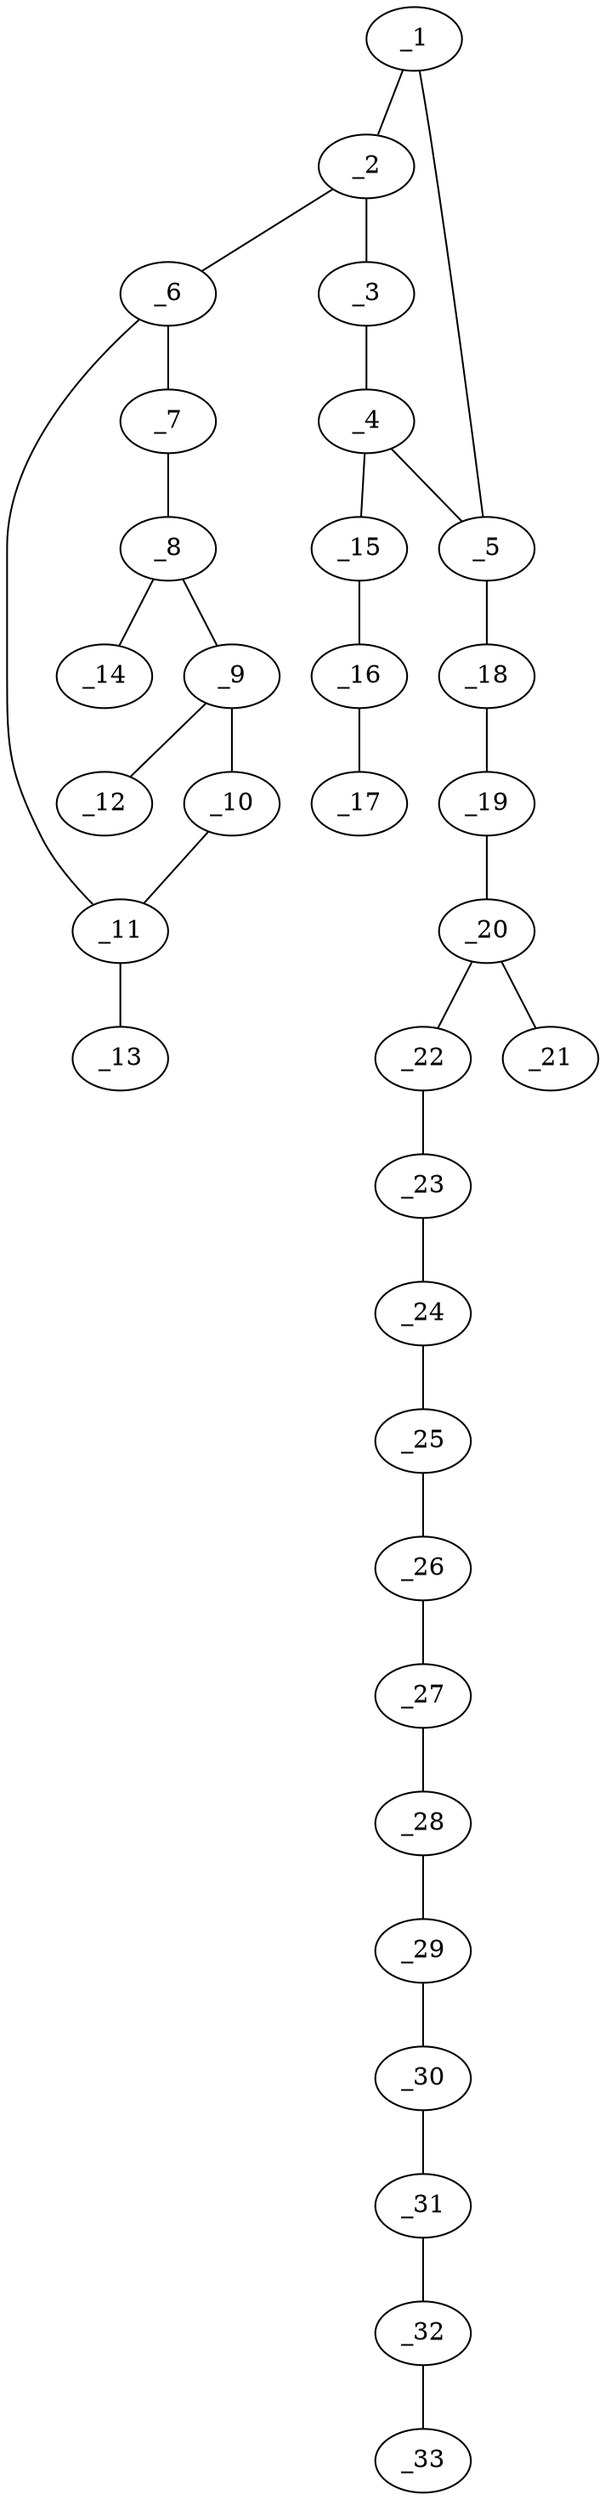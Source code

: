 graph molid665358 {
	_1	 [charge=0,
		chem=2,
		symbol="O  ",
		x="13.3549",
		y="-1.0519"];
	_2	 [charge=0,
		chem=1,
		symbol="C  ",
		x="14.1639",
		y="-1.6397"];
	_1 -- _2	 [valence=1];
	_5	 [charge=0,
		chem=1,
		symbol="C  ",
		x="13.6639",
		y="-0.1008"];
	_1 -- _5	 [valence=1];
	_3	 [charge=0,
		chem=1,
		symbol="C  ",
		x="14.9729",
		y="-1.0519"];
	_2 -- _3	 [valence=1];
	_6	 [charge=0,
		chem=4,
		symbol="N  ",
		x="14.1639",
		y="-2.6397"];
	_2 -- _6	 [valence=1];
	_4	 [charge=0,
		chem=1,
		symbol="C  ",
		x="14.6639",
		y="-0.1008"];
	_3 -- _4	 [valence=1];
	_4 -- _5	 [valence=1];
	_15	 [charge=0,
		chem=4,
		symbol="N  ",
		x="15.2517",
		y="0.7082"];
	_4 -- _15	 [valence=1];
	_18	 [charge=0,
		chem=1,
		symbol="C  ",
		x="13.0761",
		y="0.7082"];
	_5 -- _18	 [valence=1];
	_7	 [charge=0,
		chem=1,
		symbol="C  ",
		x="15.0299",
		y="-3.1397"];
	_6 -- _7	 [valence=1];
	_11	 [charge=0,
		chem=1,
		symbol="C  ",
		x="13.2979",
		y="-3.1397"];
	_6 -- _11	 [valence=1];
	_8	 [charge=0,
		chem=1,
		symbol="C  ",
		x="15.0299",
		y="-4.1397"];
	_7 -- _8	 [valence=2];
	_9	 [charge=0,
		chem=1,
		symbol="C  ",
		x="14.1639",
		y="-4.6397"];
	_8 -- _9	 [valence=1];
	_14	 [charge=0,
		chem=1,
		symbol="C  ",
		x="15.8959",
		y="-4.6397"];
	_8 -- _14	 [valence=1];
	_10	 [charge=0,
		chem=4,
		symbol="N  ",
		x="13.2979",
		y="-4.1397"];
	_9 -- _10	 [valence=1];
	_12	 [charge=0,
		chem=2,
		symbol="O  ",
		x="14.1639",
		y="-5.6397"];
	_9 -- _12	 [valence=2];
	_10 -- _11	 [valence=1];
	_13	 [charge=0,
		chem=2,
		symbol="O  ",
		x="12.4318",
		y="-2.6397"];
	_11 -- _13	 [valence=2];
	_16	 [charge=1,
		chem=4,
		symbol="N  ",
		x="16.2462",
		y="0.6037"];
	_15 -- _16	 [valence=2];
	_17	 [charge="-1",
		chem=4,
		symbol="N  ",
		x="17.2407",
		y="0.4991"];
	_16 -- _17	 [valence=2];
	_19	 [charge=0,
		chem=2,
		symbol="O  ",
		x="12.0816",
		y="0.6037"];
	_18 -- _19	 [valence=1];
	_20	 [charge=0,
		chem=1,
		symbol="C  ",
		x="11.4938",
		y="1.4127"];
	_19 -- _20	 [valence=1];
	_21	 [charge=0,
		chem=2,
		symbol="O  ",
		x="11.9006",
		y="2.3262"];
	_20 -- _21	 [valence=2];
	_22	 [charge=0,
		chem=1,
		symbol="C  ",
		x="10.4993",
		y="1.3082"];
	_20 -- _22	 [valence=1];
	_23	 [charge=0,
		chem=1,
		symbol="C  ",
		x="9.9115",
		y="2.1172"];
	_22 -- _23	 [valence=1];
	_24	 [charge=0,
		chem=1,
		symbol="C  ",
		x="8.917",
		y="2.0127"];
	_23 -- _24	 [valence=1];
	_25	 [charge=0,
		chem=1,
		symbol="C  ",
		x="8.3292",
		y="2.8217"];
	_24 -- _25	 [valence=1];
	_26	 [charge=0,
		chem=1,
		symbol="C  ",
		x="7.3347",
		y="2.7172"];
	_25 -- _26	 [valence=1];
	_27	 [charge=0,
		chem=1,
		symbol="C  ",
		x="6.7469",
		y="3.5262"];
	_26 -- _27	 [valence=1];
	_28	 [charge=0,
		chem=1,
		symbol="C  ",
		x="5.7524",
		y="3.4217"];
	_27 -- _28	 [valence=1];
	_29	 [charge=0,
		chem=1,
		symbol="C  ",
		x="5.1646",
		y="4.2307"];
	_28 -- _29	 [valence=1];
	_30	 [charge=0,
		chem=1,
		symbol="C  ",
		x="4.1701",
		y="4.1261"];
	_29 -- _30	 [valence=1];
	_31	 [charge=0,
		chem=1,
		symbol="C  ",
		x="3.5823",
		y="4.9352"];
	_30 -- _31	 [valence=1];
	_32	 [charge=0,
		chem=1,
		symbol="C  ",
		x="2.5878",
		y="4.8306"];
	_31 -- _32	 [valence=1];
	_33	 [charge=0,
		chem=7,
		symbol="Cl ",
		x=2,
		y="5.6397"];
	_32 -- _33	 [valence=1];
}

